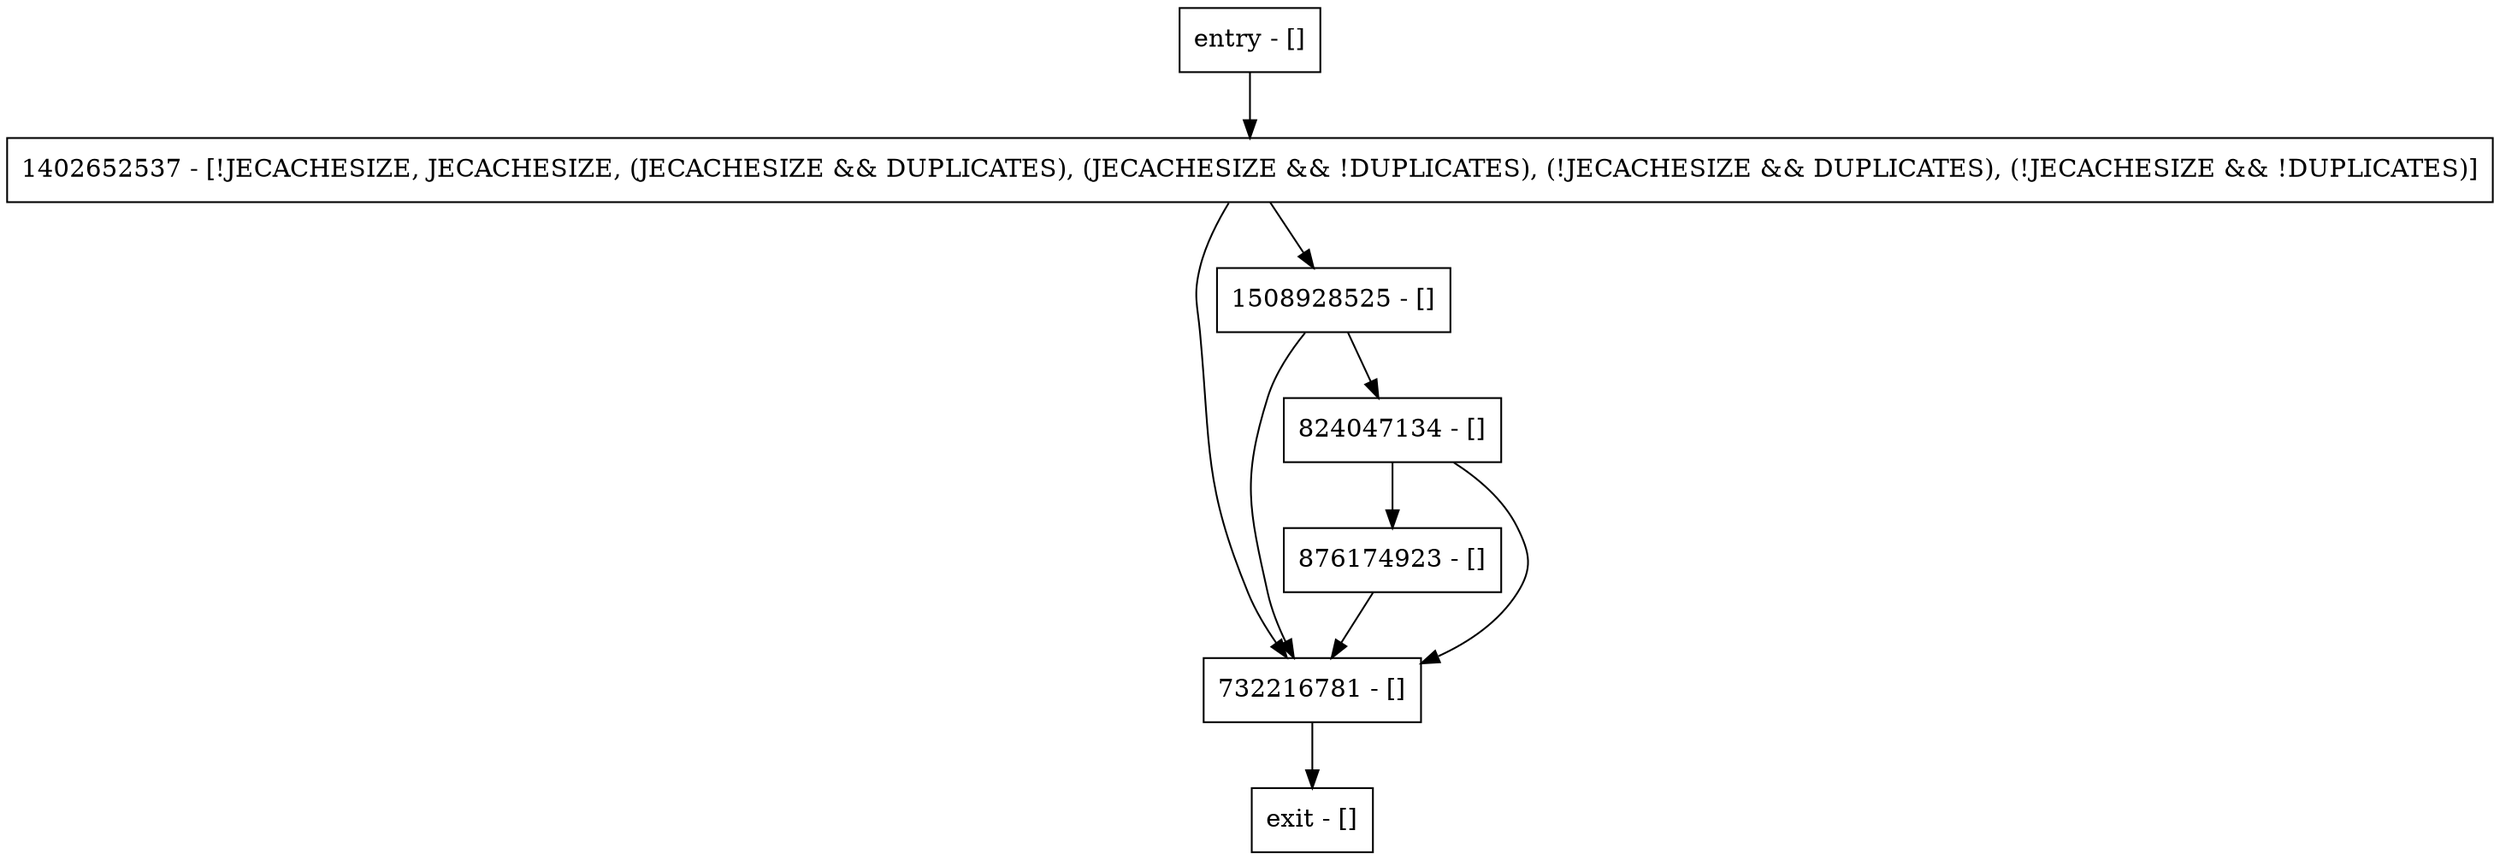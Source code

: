 digraph checkUpdatesAllowed {
node [shape=record];
entry [label="entry - []"];
exit [label="exit - []"];
876174923 [label="876174923 - []"];
1402652537 [label="1402652537 - [!JECACHESIZE, JECACHESIZE, (JECACHESIZE && DUPLICATES), (JECACHESIZE && !DUPLICATES), (!JECACHESIZE && DUPLICATES), (!JECACHESIZE && !DUPLICATES)]"];
732216781 [label="732216781 - []"];
1508928525 [label="1508928525 - []"];
824047134 [label="824047134 - []"];
entry;
exit;
entry -> 1402652537;
876174923 -> 732216781;
1402652537 -> 732216781;
1402652537 -> 1508928525;
732216781 -> exit;
1508928525 -> 732216781;
1508928525 -> 824047134;
824047134 -> 876174923;
824047134 -> 732216781;
}
